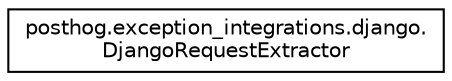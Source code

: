 digraph "Graphical Class Hierarchy"
{
 // LATEX_PDF_SIZE
  edge [fontname="Helvetica",fontsize="10",labelfontname="Helvetica",labelfontsize="10"];
  node [fontname="Helvetica",fontsize="10",shape=record];
  rankdir="LR";
  Node0 [label="posthog.exception_integrations.django.\lDjangoRequestExtractor",height=0.2,width=0.4,color="black", fillcolor="white", style="filled",URL="$classposthog_1_1exception__integrations_1_1django_1_1DjangoRequestExtractor.html",tooltip=" "];
}
